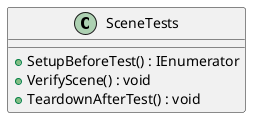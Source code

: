 @startuml
class SceneTests {
    + SetupBeforeTest() : IEnumerator
    + VerifyScene() : void
    + TeardownAfterTest() : void
}
@enduml
